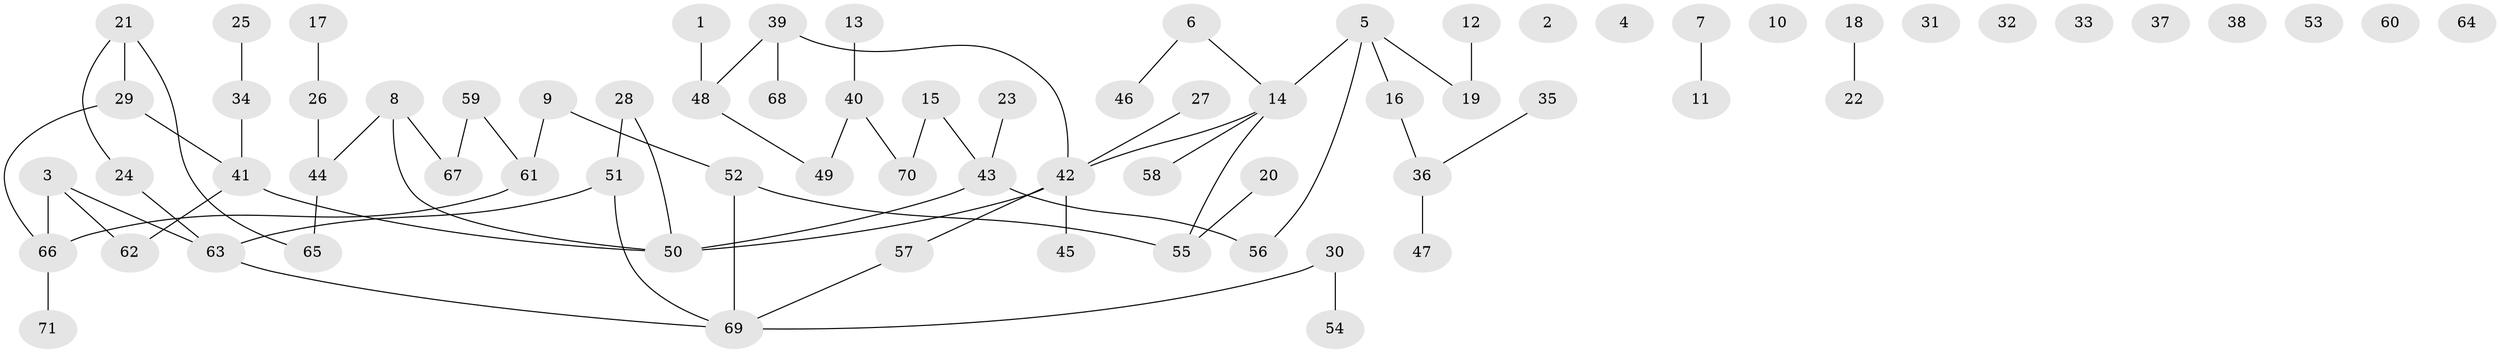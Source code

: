 // coarse degree distribution, {0: 0.4642857142857143, 1: 0.25, 9: 0.03571428571428571, 2: 0.07142857142857142, 3: 0.14285714285714285, 4: 0.03571428571428571}
// Generated by graph-tools (version 1.1) at 2025/44/03/04/25 21:44:07]
// undirected, 71 vertices, 68 edges
graph export_dot {
graph [start="1"]
  node [color=gray90,style=filled];
  1;
  2;
  3;
  4;
  5;
  6;
  7;
  8;
  9;
  10;
  11;
  12;
  13;
  14;
  15;
  16;
  17;
  18;
  19;
  20;
  21;
  22;
  23;
  24;
  25;
  26;
  27;
  28;
  29;
  30;
  31;
  32;
  33;
  34;
  35;
  36;
  37;
  38;
  39;
  40;
  41;
  42;
  43;
  44;
  45;
  46;
  47;
  48;
  49;
  50;
  51;
  52;
  53;
  54;
  55;
  56;
  57;
  58;
  59;
  60;
  61;
  62;
  63;
  64;
  65;
  66;
  67;
  68;
  69;
  70;
  71;
  1 -- 48;
  3 -- 62;
  3 -- 63;
  3 -- 66;
  5 -- 14;
  5 -- 16;
  5 -- 19;
  5 -- 56;
  6 -- 14;
  6 -- 46;
  7 -- 11;
  8 -- 44;
  8 -- 50;
  8 -- 67;
  9 -- 52;
  9 -- 61;
  12 -- 19;
  13 -- 40;
  14 -- 42;
  14 -- 55;
  14 -- 58;
  15 -- 43;
  15 -- 70;
  16 -- 36;
  17 -- 26;
  18 -- 22;
  20 -- 55;
  21 -- 24;
  21 -- 29;
  21 -- 65;
  23 -- 43;
  24 -- 63;
  25 -- 34;
  26 -- 44;
  27 -- 42;
  28 -- 50;
  28 -- 51;
  29 -- 41;
  29 -- 66;
  30 -- 54;
  30 -- 69;
  34 -- 41;
  35 -- 36;
  36 -- 47;
  39 -- 42;
  39 -- 48;
  39 -- 68;
  40 -- 49;
  40 -- 70;
  41 -- 50;
  41 -- 62;
  42 -- 45;
  42 -- 50;
  42 -- 57;
  43 -- 50;
  43 -- 56;
  44 -- 65;
  48 -- 49;
  51 -- 63;
  51 -- 69;
  52 -- 55;
  52 -- 69;
  57 -- 69;
  59 -- 61;
  59 -- 67;
  61 -- 66;
  63 -- 69;
  66 -- 71;
}

